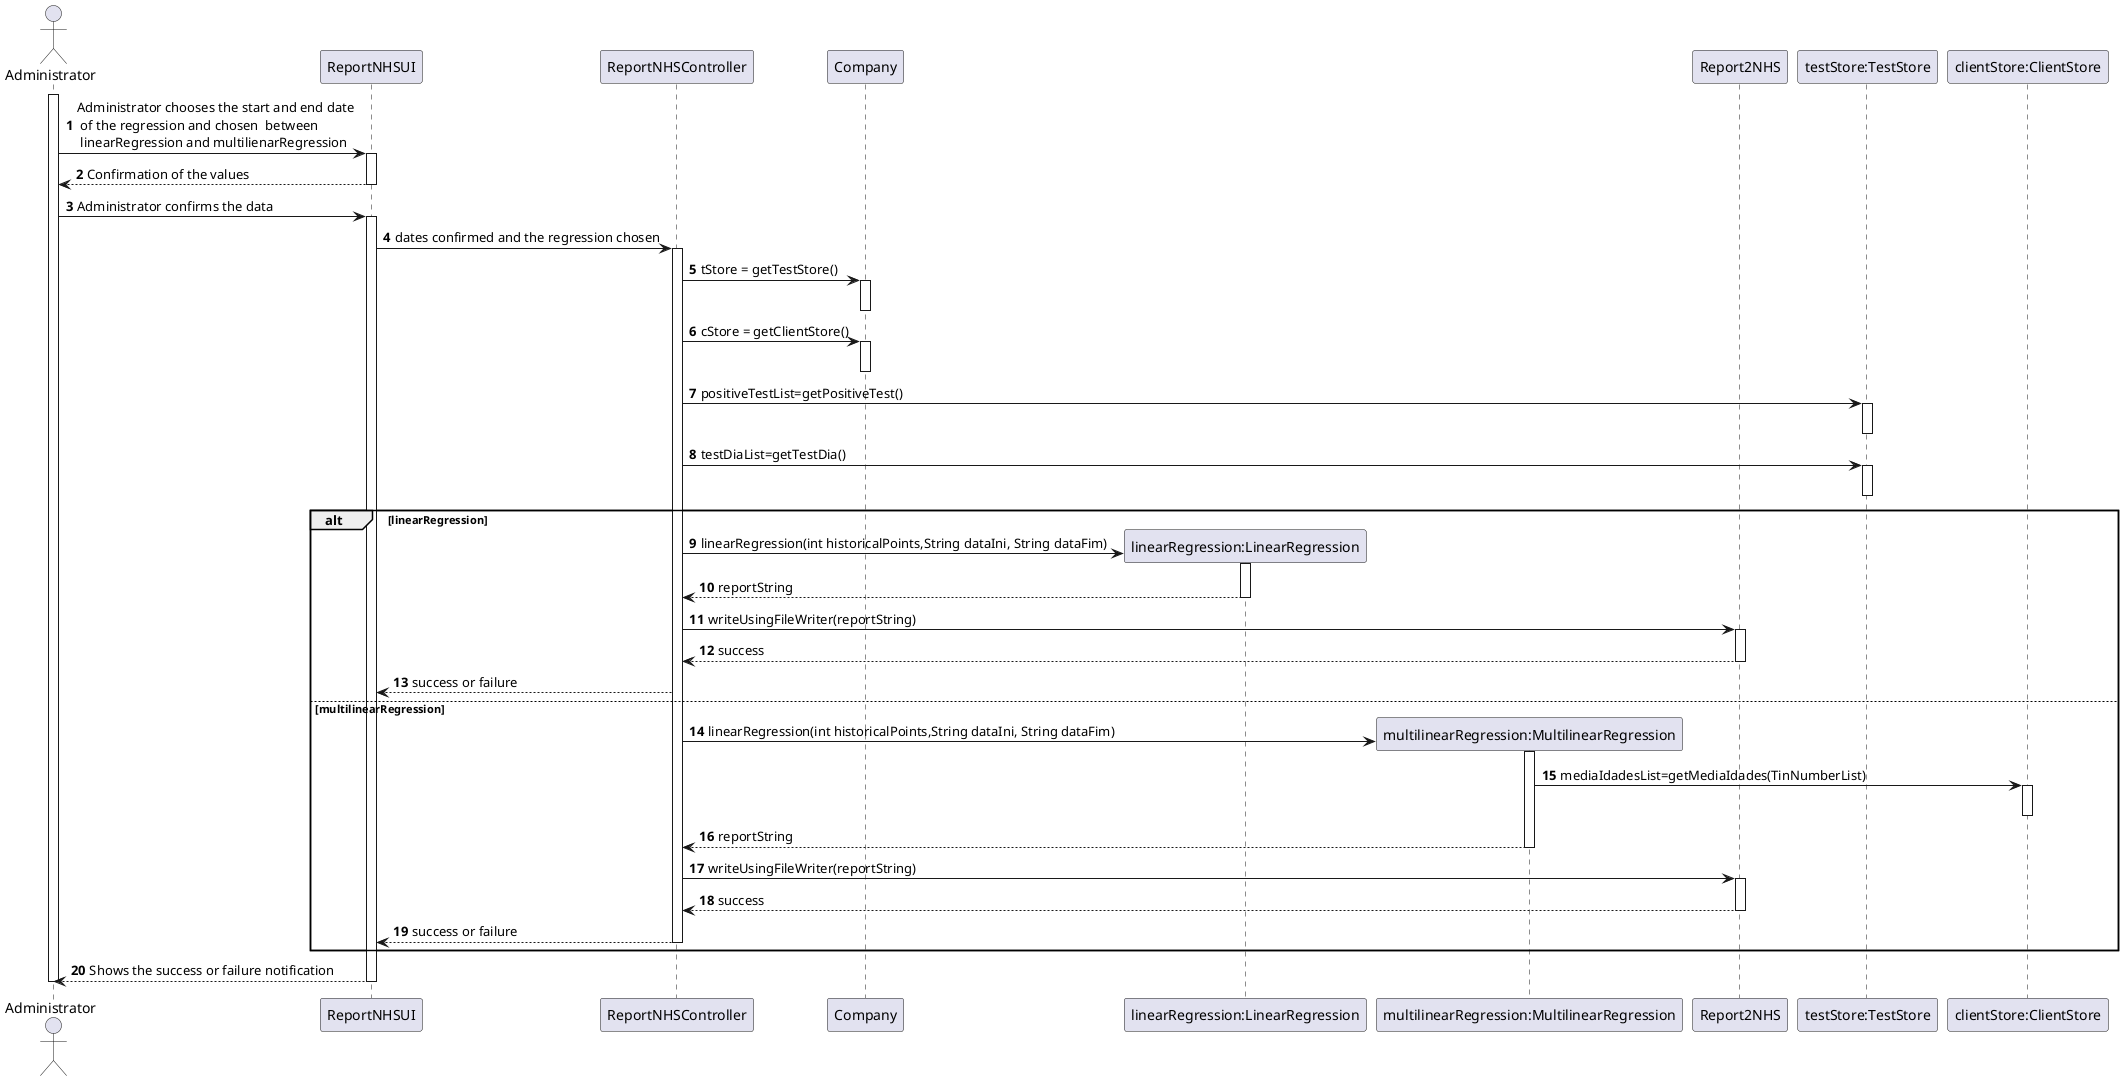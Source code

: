 @startuml
'https://plantuml.com/sequence-diagram

autonumber

actor Administrator as Admin
participant ReportNHSUI as UI
participant ReportNHSController as CTRL
participant Company as c
participant "linearRegression:LinearRegression" as lR
participant "multilinearRegression:MultilinearRegression" as mLR
participant "Report2NHS" as rep
participant "testStore:TestStore" as testS
participant "clientStore:ClientStore" as testC




activate Admin

Admin -> UI : Administrator chooses the start and end date\n of the regression and chosen  between \n linearRegression and multilienarRegression
activate UI
UI --> Admin : Confirmation of the values
deactivate UI


Admin -> UI : Administrator confirms the data
activate UI

UI -> CTRL : dates confirmed and the regression chosen
activate CTRL

CTRL -> c : tStore = getTestStore()
activate c
deactivate c
CTRL -> c : cStore = getClientStore()
activate c
deactivate c
CTRL -> testS : positiveTestList=getPositiveTest()
activate testS
deactivate testS
CTRL -> testS : testDiaList=getTestDia()
activate testS
deactivate testS


alt linearRegression
CTRL -> lR** : linearRegression(int historicalPoints,String dataIni, String dataFim)
activate lR
lR --> CTRL : reportString
deactivate lR
CTRL -> rep : writeUsingFileWriter(reportString)
activate rep
rep --> CTRL : success
deactivate rep
CTRL --> UI : success or failure



else multilinearRegression
CTRL -> mLR** : linearRegression(int historicalPoints,String dataIni, String dataFim)
activate mLR
mLR -> testC : mediaIdadesList=getMediaIdades(TinNumberList)
activate testC
deactivate testC
mLR --> CTRL : reportString
deactivate mLR
CTRL -> rep : writeUsingFileWriter(reportString)
activate rep
rep --> CTRL : success
deactivate rep
CTRL --> UI : success or failure
deactivate CTRL


end


UI --> Admin : Shows the success or failure notification
deactivate UI
deactivate Admin

@enduml